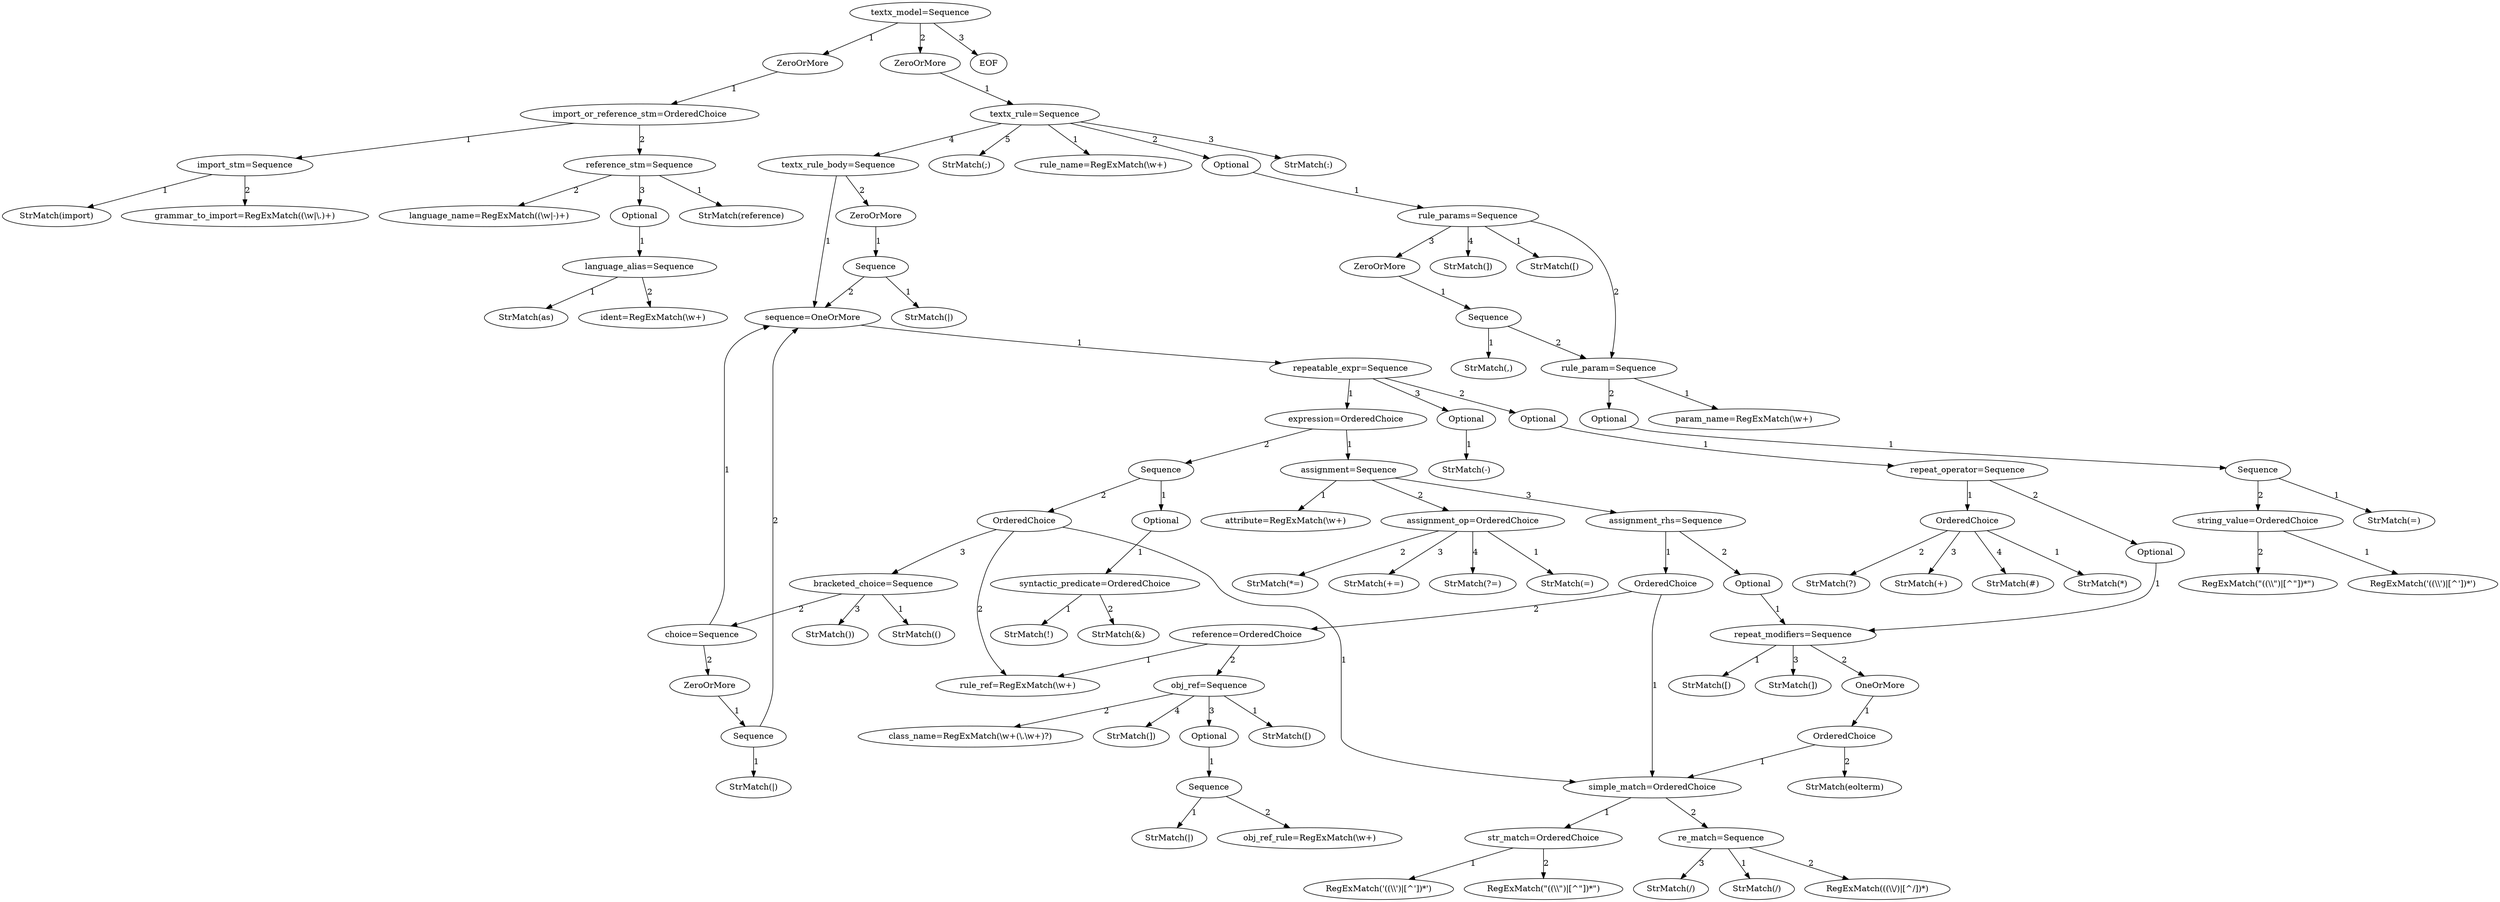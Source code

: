digraph arpeggio_graph {
2447007716688 [label="textx_model=Sequence"];
2447007716688->2447007716240 [label="1"]

2447007716240 [label="ZeroOrMore"];
2447007716240->2447007716856 [label="1"]

2447007716856 [label="import_or_reference_stm=OrderedChoice"];
2447007716856->2447007717080 [label="1"]

2447007717080 [label="import_stm=Sequence"];
2447007717080->2447007717248 [label="1"]

2447007717248 [label="StrMatch(import)"];
2447007717080->2447007717360 [label="2"]

2447007717360 [label="grammar_to_import=RegExMatch((\\w|\\.)+)"];
2447007716856->2447007717528 [label="2"]

2447007717528 [label="reference_stm=Sequence"];
2447007717528->2447007717696 [label="1"]

2447007717696 [label="StrMatch(reference)"];
2447007717528->2447007717472 [label="2"]

2447007717472 [label="language_name=RegExMatch((\\w|-)+)"];
2447007717528->2447007717024 [label="3"]

2447007717024 [label="Optional"];
2447007717024->2447007717584 [label="1"]

2447007717584 [label="language_alias=Sequence"];
2447007717584->2447007717640 [label="1"]

2447007717640 [label="StrMatch(as)"];
2447007717584->2447007717864 [label="2"]

2447007717864 [label="ident=RegExMatch(\\w+)"];
2447007716688->2447007716576 [label="2"]

2447007716576 [label="ZeroOrMore"];
2447007716576->2447007717304 [label="1"]

2447007717304 [label="textx_rule=Sequence"];
2447007717304->2447007717752 [label="1"]

2447007717752 [label="rule_name=RegExMatch(\\w+)"];
2447007717304->2447007716800 [label="2"]

2447007716800 [label="Optional"];
2447007716800->2447007717416 [label="1"]

2447007717416 [label="rule_params=Sequence"];
2447007717416->2447007718088 [label="1"]

2447007718088 [label="StrMatch([)"];
2447007717416->2447007718256 [label="2"]

2447007718256 [label="rule_param=Sequence"];
2447007718256->2447007718424 [label="1"]

2447007718424 [label="param_name=RegExMatch(\\w+)"];
2447007718256->2447007718200 [label="2"]

2447007718200 [label="Optional"];
2447007718200->2447007718480 [label="1"]

2447007718480 [label="Sequence"];
2447007718480->2447007718592 [label="1"]

2447007718592 [label="StrMatch(=)"];
2447007718480->2447007718816 [label="2"]

2447007718816 [label="string_value=OrderedChoice"];
2447007718816->2447007718704 [label="1"]

2447007718704 [label="RegExMatch('((\\\\')|[^'])*')"];
2447007718816->2447007718760 [label="2"]

2447007718760 [label="RegExMatch(\"((\\\\\")|[^\"])*\")"];
2447007717416->2447007717920 [label="3"]

2447007717920 [label="ZeroOrMore"];
2447007717920->2447007718312 [label="1"]

2447007718312 [label="Sequence"];
2447007718312->2447007718536 [label="1"]

2447007718536 [label="StrMatch(,)"];
2447007718312->2447007718256 [label="2"]

2447007717416->2447007717976 [label="4"]

2447007717976 [label="StrMatch(])"];
2447007717304->2447007718032 [label="3"]

2447007718032 [label="StrMatch(:)"];
2447007717304->2447007718928 [label="4"]

2447007718928 [label="textx_rule_body=Sequence"];
2447007718928->2447007719208 [label="1"]

2447007719208 [label="sequence=OneOrMore"];
2447007719208->2447007719264 [label="1"]

2447007719264 [label="repeatable_expr=Sequence"];
2447007719264->2447007760568 [label="1"]

2447007760568 [label="expression=OrderedChoice"];
2447007760568->2447007760736 [label="1"]

2447007760736 [label="assignment=Sequence"];
2447007760736->2447007760904 [label="1"]

2447007760904 [label="attribute=RegExMatch(\\w+)"];
2447007760736->2447007760848 [label="2"]

2447007760848 [label="assignment_op=OrderedChoice"];
2447007760848->2447007761128 [label="1"]

2447007761128 [label="StrMatch(=)"];
2447007760848->2447007761184 [label="2"]

2447007761184 [label="StrMatch(*=)"];
2447007760848->2447007761240 [label="3"]

2447007761240 [label="StrMatch(+=)"];
2447007760848->2447007761296 [label="4"]

2447007761296 [label="StrMatch(?=)"];
2447007760736->2447007761352 [label="3"]

2447007761352 [label="assignment_rhs=Sequence"];
2447007761352->2447007761464 [label="1"]

2447007761464 [label="OrderedChoice"];
2447007761464->2447007761688 [label="1"]

2447007761688 [label="simple_match=OrderedChoice"];
2447007761688->2447007762024 [label="1"]

2447007762024 [label="str_match=OrderedChoice"];
2447007762024->2447007761912 [label="1"]

2447007761912 [label="RegExMatch('((\\\\')|[^'])*')"];
2447007762024->2447007761968 [label="2"]

2447007761968 [label="RegExMatch(\"((\\\\\")|[^\"])*\")"];
2447007761688->2447007762192 [label="2"]

2447007762192 [label="re_match=Sequence"];
2447007762192->2447007762304 [label="1"]

2447007762304 [label="StrMatch(/)"];
2447007762192->2447007761856 [label="2"]

2447007761856 [label="RegExMatch(((\\\\/)|[^/])*)"];
2447007762192->2447007762472 [label="3"]

2447007762472 [label="StrMatch(/)"];
2447007761464->2447007761632 [label="2"]

2447007761632 [label="reference=OrderedChoice"];
2447007761632->2447007762752 [label="1"]

2447007762752 [label="rule_ref=RegExMatch(\\w+)"];
2447007761632->2447007762528 [label="2"]

2447007762528 [label="obj_ref=Sequence"];
2447007762528->2447007762416 [label="1"]

2447007762416 [label="StrMatch([)"];
2447007762528->2447007762360 [label="2"]

2447007762360 [label="class_name=RegExMatch(\\w+(\\.\\w+)?)"];
2447007762528->2447007762136 [label="3"]

2447007762136 [label="Optional"];
2447007762136->2447007762976 [label="1"]

2447007762976 [label="Sequence"];
2447007762976->2447007762920 [label="1"]

2447007762920 [label="StrMatch(|)"];
2447007762976->2447007763088 [label="2"]

2447007763088 [label="obj_ref_rule=RegExMatch(\\w+)"];
2447007762528->2447007762864 [label="4"]

2447007762864 [label="StrMatch(])"];
2447007761352->2447007760960 [label="2"]

2447007760960 [label="Optional"];
2447007760960->2447007761800 [label="1"]

2447007761800 [label="repeat_modifiers=Sequence"];
2447007761800->2447007762696 [label="1"]

2447007762696 [label="StrMatch([)"];
2447007761800->2447007762248 [label="2"]

2447007762248 [label="OneOrMore"];
2447007762248->2447007763144 [label="1"]

2447007763144 [label="OrderedChoice"];
2447007763144->2447007761688 [label="1"]

2447007763144->2447007763200 [label="2"]

2447007763200 [label="StrMatch(eolterm)"];
2447007761800->2447007763032 [label="3"]

2447007763032 [label="StrMatch(])"];
2447007760568->2447007760792 [label="2"]

2447007760792 [label="Sequence"];
2447007760792->2447007760512 [label="1"]

2447007760512 [label="Optional"];
2447007760512->2447007761072 [label="1"]

2447007761072 [label="syntactic_predicate=OrderedChoice"];
2447007761072->2447007761576 [label="1"]

2447007761576 [label="StrMatch(!)"];
2447007761072->2447007762808 [label="2"]

2447007762808 [label="StrMatch(&)"];
2447007760792->2447007762640 [label="2"]

2447007762640 [label="OrderedChoice"];
2447007762640->2447007761688 [label="1"]

2447007762640->2447007762752 [label="2"]

2447007762640->2447007763312 [label="3"]

2447007763312 [label="bracketed_choice=Sequence"];
2447007763312->2447007763424 [label="1"]

2447007763424 [label="StrMatch(()"];
2447007763312->2447007763592 [label="2"]

2447007763592 [label="choice=Sequence"];
2447007763592->2447007719208 [label="1"]

2447007763592->2447007763536 [label="2"]

2447007763536 [label="ZeroOrMore"];
2447007763536->2447007763704 [label="1"]

2447007763704 [label="Sequence"];
2447007763704->2447007763816 [label="1"]

2447007763816 [label="StrMatch(|)"];
2447007763704->2447007719208 [label="2"]

2447007763312->2447007763648 [label="3"]

2447007763648 [label="StrMatch())"];
2447007719264->2447007719040 [label="2"]

2447007719040 [label="Optional"];
2447007719040->2447007760680 [label="1"]

2447007760680 [label="repeat_operator=Sequence"];
2447007760680->2447007763368 [label="1"]

2447007763368 [label="OrderedChoice"];
2447007763368->2447007763480 [label="1"]

2447007763480 [label="StrMatch(*)"];
2447007763368->2447007763760 [label="2"]

2447007763760 [label="StrMatch(?)"];
2447007763368->2447007763872 [label="3"]

2447007763872 [label="StrMatch(+)"];
2447007763368->2447007763928 [label="4"]

2447007763928 [label="StrMatch(#)"];
2447007760680->2447007760456 [label="2"]

2447007760456 [label="Optional"];
2447007760456->2447007761800 [label="1"]

2447007719264->2447007719376 [label="3"]

2447007719376 [label="Optional"];
2447007719376->2447007761408 [label="1"]

2447007761408 [label="StrMatch(-)"];
2447007718928->2447007718648 [label="2"]

2447007718648 [label="ZeroOrMore"];
2447007718648->2447007719152 [label="1"]

2447007719152 [label="Sequence"];
2447007719152->2447007760624 [label="1"]

2447007760624 [label="StrMatch(|)"];
2447007719152->2447007719208 [label="2"]

2447007717304->2447007719320 [label="5"]

2447007719320 [label="StrMatch(;)"];
2447007716688->2447007716968 [label="3"]

2447007716968 [label="EOF"];
}